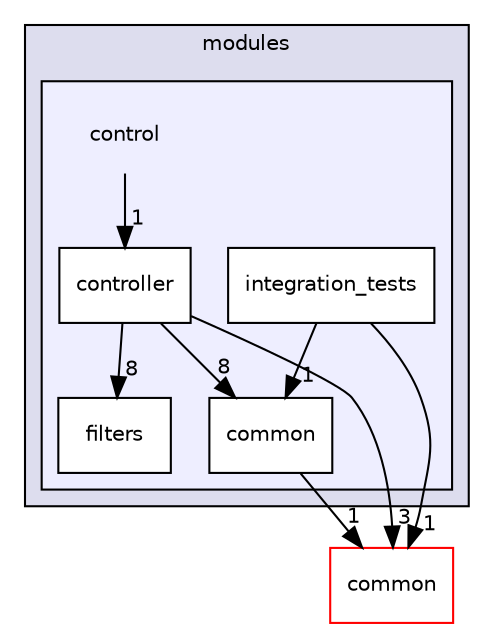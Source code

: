digraph "modules/control" {
  compound=true
  node [ fontsize="10", fontname="Helvetica"];
  edge [ labelfontsize="10", labelfontname="Helvetica"];
  subgraph clusterdir_e05d7e2b1ecd646af5bb94391405f3b5 {
    graph [ bgcolor="#ddddee", pencolor="black", label="modules" fontname="Helvetica", fontsize="10", URL="dir_e05d7e2b1ecd646af5bb94391405f3b5.html"]
  subgraph clusterdir_535e3c8ff932517611b98a303f44cc0f {
    graph [ bgcolor="#eeeeff", pencolor="black", label="" URL="dir_535e3c8ff932517611b98a303f44cc0f.html"];
    dir_535e3c8ff932517611b98a303f44cc0f [shape=plaintext label="control"];
    dir_944be8e321b8ce81c17966337c1255d9 [shape=box label="common" color="black" fillcolor="white" style="filled" URL="dir_944be8e321b8ce81c17966337c1255d9.html"];
    dir_5ce0d7bbd861a1663a18f72f6d210aff [shape=box label="controller" color="black" fillcolor="white" style="filled" URL="dir_5ce0d7bbd861a1663a18f72f6d210aff.html"];
    dir_b16885f25a8dfdeeaea3c0f720c6d606 [shape=box label="filters" color="black" fillcolor="white" style="filled" URL="dir_b16885f25a8dfdeeaea3c0f720c6d606.html"];
    dir_54c5a030e45c61fd6cac508e343bc7c2 [shape=box label="integration_tests" color="black" fillcolor="white" style="filled" URL="dir_54c5a030e45c61fd6cac508e343bc7c2.html"];
  }
  }
  dir_9a5e51f49964887903df6eed98080585 [shape=box label="common" fillcolor="white" style="filled" color="red" URL="dir_9a5e51f49964887903df6eed98080585.html"];
  dir_535e3c8ff932517611b98a303f44cc0f->dir_5ce0d7bbd861a1663a18f72f6d210aff [headlabel="1", labeldistance=1.5 headhref="dir_000077_000079.html"];
  dir_944be8e321b8ce81c17966337c1255d9->dir_9a5e51f49964887903df6eed98080585 [headlabel="1", labeldistance=1.5 headhref="dir_000078_000050.html"];
  dir_5ce0d7bbd861a1663a18f72f6d210aff->dir_b16885f25a8dfdeeaea3c0f720c6d606 [headlabel="8", labeldistance=1.5 headhref="dir_000079_000080.html"];
  dir_5ce0d7bbd861a1663a18f72f6d210aff->dir_944be8e321b8ce81c17966337c1255d9 [headlabel="8", labeldistance=1.5 headhref="dir_000079_000078.html"];
  dir_5ce0d7bbd861a1663a18f72f6d210aff->dir_9a5e51f49964887903df6eed98080585 [headlabel="3", labeldistance=1.5 headhref="dir_000079_000050.html"];
  dir_54c5a030e45c61fd6cac508e343bc7c2->dir_944be8e321b8ce81c17966337c1255d9 [headlabel="1", labeldistance=1.5 headhref="dir_000081_000078.html"];
  dir_54c5a030e45c61fd6cac508e343bc7c2->dir_9a5e51f49964887903df6eed98080585 [headlabel="1", labeldistance=1.5 headhref="dir_000081_000050.html"];
}
